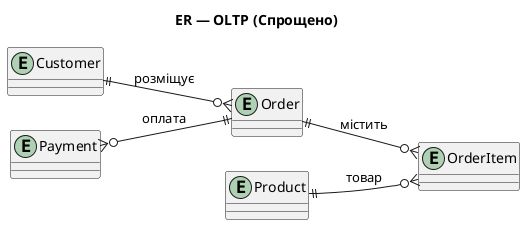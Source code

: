 @startuml ER_OLTP_Simple
title ER — OLTP (Спрощено)

left to right direction

entity "Customer" as CUSTOMER
entity "Order" as ORDER
entity "OrderItem" as ORDER_ITEM
entity "Product" as PRODUCT
entity "Payment" as PAYMENT

' Відносини без технічних деталей
CUSTOMER ||--o{ ORDER : "розміщує"
ORDER ||--o{ ORDER_ITEM : "містить"
PRODUCT ||--o{ ORDER_ITEM : "товар"
PAYMENT }o--|| ORDER : "оплата"

@enduml

